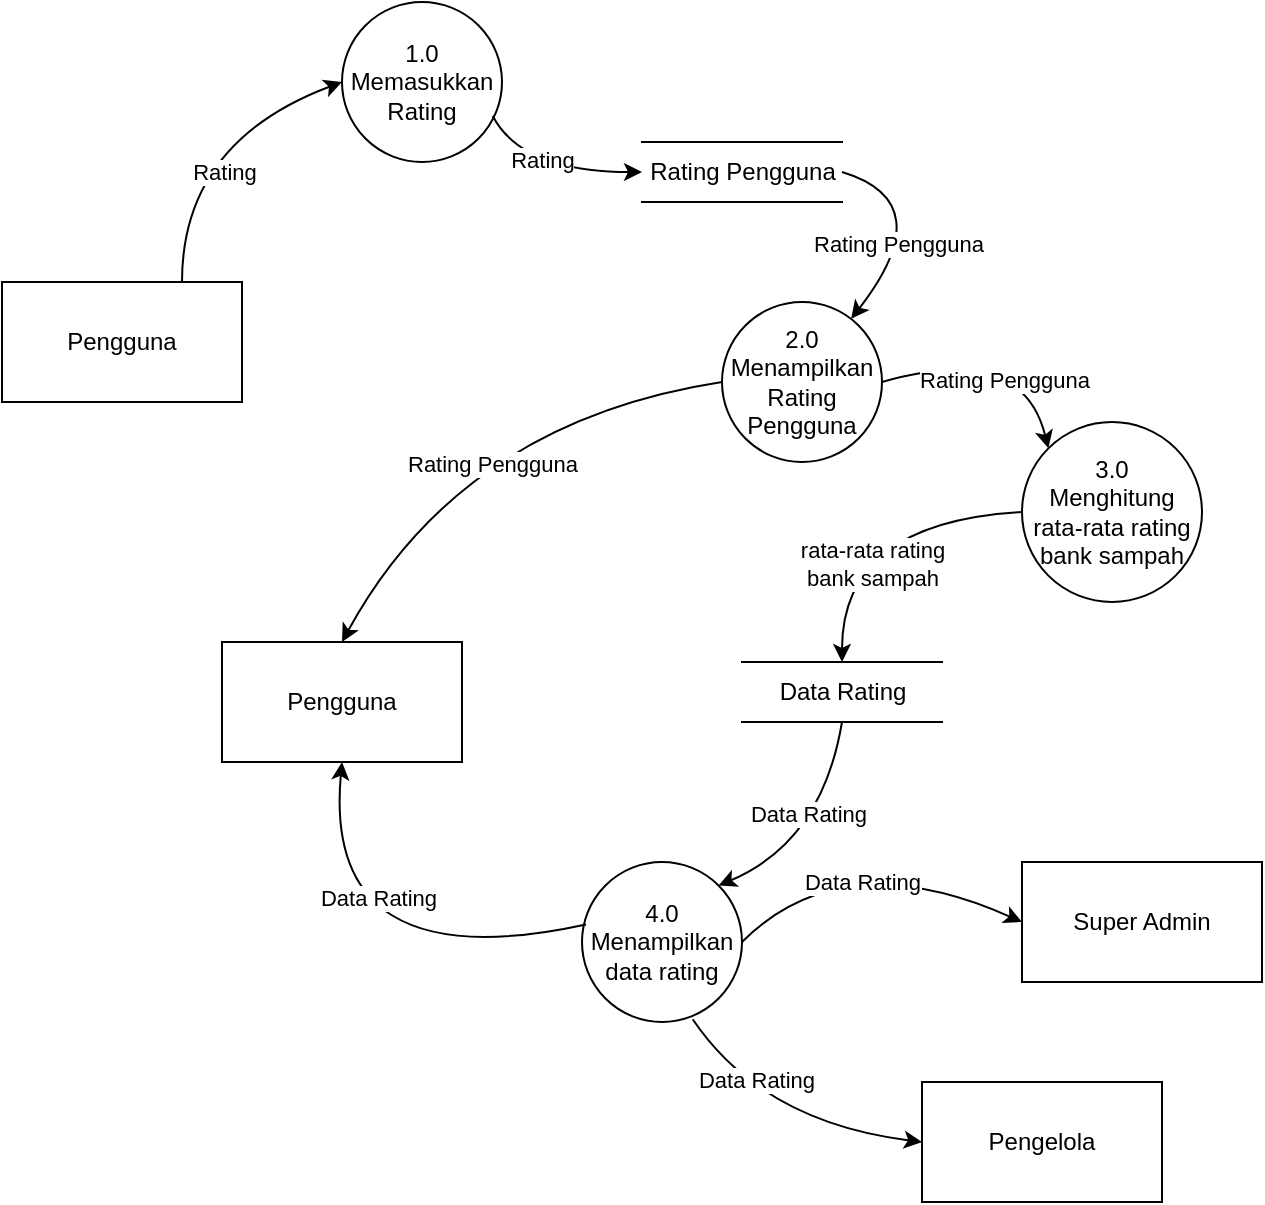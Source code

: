 <mxfile version="20.3.0" type="device"><diagram id="ioHmv4VwJGTaSk0QP52T" name="Page-1"><mxGraphModel dx="1021" dy="639" grid="1" gridSize="10" guides="1" tooltips="1" connect="1" arrows="1" fold="1" page="1" pageScale="1" pageWidth="2339" pageHeight="3300" math="0" shadow="0"><root><mxCell id="0"/><mxCell id="1" parent="0"/><mxCell id="P9zxb1-hvuueF70j5TTe-1" value="Pengguna" style="rounded=0;whiteSpace=wrap;html=1;" vertex="1" parent="1"><mxGeometry x="80" y="290" width="120" height="60" as="geometry"/></mxCell><mxCell id="P9zxb1-hvuueF70j5TTe-2" value="1.0&lt;br&gt;Memasukkan Rating" style="ellipse;whiteSpace=wrap;html=1;aspect=fixed;" vertex="1" parent="1"><mxGeometry x="250" y="150" width="80" height="80" as="geometry"/></mxCell><mxCell id="P9zxb1-hvuueF70j5TTe-3" value="" style="curved=1;endArrow=classic;html=1;rounded=0;exitX=0.75;exitY=0;exitDx=0;exitDy=0;entryX=0;entryY=0.5;entryDx=0;entryDy=0;" edge="1" parent="1" source="P9zxb1-hvuueF70j5TTe-1" target="P9zxb1-hvuueF70j5TTe-2"><mxGeometry width="50" height="50" relative="1" as="geometry"><mxPoint x="200" y="90" as="sourcePoint"/><mxPoint x="480" y="170" as="targetPoint"/><Array as="points"><mxPoint x="170" y="220"/></Array></mxGeometry></mxCell><mxCell id="P9zxb1-hvuueF70j5TTe-4" value="Rating" style="edgeLabel;html=1;align=center;verticalAlign=middle;resizable=0;points=[];" vertex="1" connectable="0" parent="P9zxb1-hvuueF70j5TTe-3"><mxGeometry x="-0.014" y="-8" relative="1" as="geometry"><mxPoint x="12" y="10" as="offset"/></mxGeometry></mxCell><mxCell id="P9zxb1-hvuueF70j5TTe-5" value="Rating Pengguna" style="html=1;dashed=0;whitespace=wrap;shape=partialRectangle;right=0;left=0;" vertex="1" parent="1"><mxGeometry x="400" y="220" width="100" height="30" as="geometry"/></mxCell><mxCell id="P9zxb1-hvuueF70j5TTe-6" value="" style="curved=1;endArrow=classic;html=1;rounded=0;exitX=0.942;exitY=0.712;exitDx=0;exitDy=0;entryX=0;entryY=0.5;entryDx=0;entryDy=0;exitPerimeter=0;" edge="1" parent="1" source="P9zxb1-hvuueF70j5TTe-2" target="P9zxb1-hvuueF70j5TTe-5"><mxGeometry width="50" height="50" relative="1" as="geometry"><mxPoint x="430" y="220" as="sourcePoint"/><mxPoint x="480" y="170" as="targetPoint"/><Array as="points"><mxPoint x="340" y="235"/></Array></mxGeometry></mxCell><mxCell id="P9zxb1-hvuueF70j5TTe-7" value="Rating" style="edgeLabel;html=1;align=center;verticalAlign=middle;resizable=0;points=[];" vertex="1" connectable="0" parent="P9zxb1-hvuueF70j5TTe-6"><mxGeometry x="-0.102" y="6" relative="1" as="geometry"><mxPoint as="offset"/></mxGeometry></mxCell><mxCell id="P9zxb1-hvuueF70j5TTe-8" value="" style="curved=1;endArrow=classic;html=1;rounded=0;exitX=1;exitY=0.5;exitDx=0;exitDy=0;" edge="1" parent="1" source="P9zxb1-hvuueF70j5TTe-5" target="P9zxb1-hvuueF70j5TTe-9"><mxGeometry width="50" height="50" relative="1" as="geometry"><mxPoint x="440" y="210" as="sourcePoint"/><mxPoint x="490" y="160" as="targetPoint"/><Array as="points"><mxPoint x="550" y="250"/></Array></mxGeometry></mxCell><mxCell id="P9zxb1-hvuueF70j5TTe-10" value="Rating Pengguna" style="edgeLabel;html=1;align=center;verticalAlign=middle;resizable=0;points=[];" vertex="1" connectable="0" parent="P9zxb1-hvuueF70j5TTe-8"><mxGeometry x="0.193" y="-10" relative="1" as="geometry"><mxPoint y="8" as="offset"/></mxGeometry></mxCell><mxCell id="P9zxb1-hvuueF70j5TTe-9" value="2.0&lt;br&gt;Menampilkan Rating Pengguna" style="ellipse;whiteSpace=wrap;html=1;aspect=fixed;" vertex="1" parent="1"><mxGeometry x="440" y="300" width="80" height="80" as="geometry"/></mxCell><mxCell id="P9zxb1-hvuueF70j5TTe-11" value="Pengguna" style="rounded=0;whiteSpace=wrap;html=1;" vertex="1" parent="1"><mxGeometry x="190" y="470" width="120" height="60" as="geometry"/></mxCell><mxCell id="P9zxb1-hvuueF70j5TTe-12" value="" style="curved=1;endArrow=classic;html=1;rounded=0;exitX=0;exitY=0.5;exitDx=0;exitDy=0;entryX=0.5;entryY=0;entryDx=0;entryDy=0;" edge="1" parent="1" source="P9zxb1-hvuueF70j5TTe-9" target="P9zxb1-hvuueF70j5TTe-11"><mxGeometry width="50" height="50" relative="1" as="geometry"><mxPoint x="400" y="380" as="sourcePoint"/><mxPoint x="450" y="330" as="targetPoint"/><Array as="points"><mxPoint x="310" y="360"/></Array></mxGeometry></mxCell><mxCell id="P9zxb1-hvuueF70j5TTe-13" value="Rating Pengguna" style="edgeLabel;html=1;align=center;verticalAlign=middle;resizable=0;points=[];" vertex="1" connectable="0" parent="P9zxb1-hvuueF70j5TTe-12"><mxGeometry x="0.114" y="23" relative="1" as="geometry"><mxPoint as="offset"/></mxGeometry></mxCell><mxCell id="P9zxb1-hvuueF70j5TTe-14" value="3.0&lt;br&gt;Menghitung rata-rata rating bank sampah" style="ellipse;whiteSpace=wrap;html=1;aspect=fixed;" vertex="1" parent="1"><mxGeometry x="590" y="360" width="90" height="90" as="geometry"/></mxCell><mxCell id="P9zxb1-hvuueF70j5TTe-15" value="" style="curved=1;endArrow=classic;html=1;rounded=0;exitX=1;exitY=0.5;exitDx=0;exitDy=0;entryX=0;entryY=0;entryDx=0;entryDy=0;" edge="1" parent="1" source="P9zxb1-hvuueF70j5TTe-9" target="P9zxb1-hvuueF70j5TTe-14"><mxGeometry width="50" height="50" relative="1" as="geometry"><mxPoint x="420" y="390" as="sourcePoint"/><mxPoint x="470" y="340" as="targetPoint"/><Array as="points"><mxPoint x="590" y="320"/></Array></mxGeometry></mxCell><mxCell id="P9zxb1-hvuueF70j5TTe-16" value="Rating Pengguna" style="edgeLabel;html=1;align=center;verticalAlign=middle;resizable=0;points=[];" vertex="1" connectable="0" parent="P9zxb1-hvuueF70j5TTe-15"><mxGeometry x="-0.293" y="-7" relative="1" as="geometry"><mxPoint x="16" y="4" as="offset"/></mxGeometry></mxCell><mxCell id="P9zxb1-hvuueF70j5TTe-17" value="Data Rating" style="html=1;dashed=0;whitespace=wrap;shape=partialRectangle;right=0;left=0;" vertex="1" parent="1"><mxGeometry x="450" y="480" width="100" height="30" as="geometry"/></mxCell><mxCell id="P9zxb1-hvuueF70j5TTe-18" value="" style="curved=1;endArrow=classic;html=1;rounded=0;exitX=0;exitY=0.5;exitDx=0;exitDy=0;entryX=0.5;entryY=0;entryDx=0;entryDy=0;" edge="1" parent="1" source="P9zxb1-hvuueF70j5TTe-14" target="P9zxb1-hvuueF70j5TTe-17"><mxGeometry width="50" height="50" relative="1" as="geometry"><mxPoint x="420" y="500" as="sourcePoint"/><mxPoint x="470" y="450" as="targetPoint"/><Array as="points"><mxPoint x="500" y="410"/></Array></mxGeometry></mxCell><mxCell id="P9zxb1-hvuueF70j5TTe-19" value="rata-rata rating&lt;br&gt;bank sampah" style="edgeLabel;html=1;align=center;verticalAlign=middle;resizable=0;points=[];" vertex="1" connectable="0" parent="P9zxb1-hvuueF70j5TTe-18"><mxGeometry x="0.38" y="15" relative="1" as="geometry"><mxPoint as="offset"/></mxGeometry></mxCell><mxCell id="P9zxb1-hvuueF70j5TTe-20" value="4.0&lt;br&gt;Menampilkan data rating" style="ellipse;whiteSpace=wrap;html=1;aspect=fixed;" vertex="1" parent="1"><mxGeometry x="370" y="580" width="80" height="80" as="geometry"/></mxCell><mxCell id="P9zxb1-hvuueF70j5TTe-21" value="" style="curved=1;endArrow=classic;html=1;rounded=0;exitX=0.5;exitY=1;exitDx=0;exitDy=0;entryX=1;entryY=0;entryDx=0;entryDy=0;" edge="1" parent="1" source="P9zxb1-hvuueF70j5TTe-17" target="P9zxb1-hvuueF70j5TTe-20"><mxGeometry width="50" height="50" relative="1" as="geometry"><mxPoint x="420" y="480" as="sourcePoint"/><mxPoint x="470" y="430" as="targetPoint"/><Array as="points"><mxPoint x="490" y="570"/></Array></mxGeometry></mxCell><mxCell id="P9zxb1-hvuueF70j5TTe-22" value="Data Rating" style="edgeLabel;html=1;align=center;verticalAlign=middle;resizable=0;points=[];" vertex="1" connectable="0" parent="P9zxb1-hvuueF70j5TTe-21"><mxGeometry x="-0.175" y="-9" relative="1" as="geometry"><mxPoint as="offset"/></mxGeometry></mxCell><mxCell id="P9zxb1-hvuueF70j5TTe-23" value="" style="curved=1;endArrow=classic;html=1;rounded=0;exitX=0.025;exitY=0.39;exitDx=0;exitDy=0;exitPerimeter=0;entryX=0.5;entryY=1;entryDx=0;entryDy=0;" edge="1" parent="1" source="P9zxb1-hvuueF70j5TTe-20" target="P9zxb1-hvuueF70j5TTe-11"><mxGeometry width="50" height="50" relative="1" as="geometry"><mxPoint x="420" y="550" as="sourcePoint"/><mxPoint x="470" y="500" as="targetPoint"/><Array as="points"><mxPoint x="240" y="640"/></Array></mxGeometry></mxCell><mxCell id="P9zxb1-hvuueF70j5TTe-24" value="Data Rating" style="edgeLabel;html=1;align=center;verticalAlign=middle;resizable=0;points=[];" vertex="1" connectable="0" parent="P9zxb1-hvuueF70j5TTe-23"><mxGeometry x="0.463" y="-24" relative="1" as="geometry"><mxPoint as="offset"/></mxGeometry></mxCell><mxCell id="P9zxb1-hvuueF70j5TTe-25" value="Super Admin" style="rounded=0;whiteSpace=wrap;html=1;" vertex="1" parent="1"><mxGeometry x="590" y="580" width="120" height="60" as="geometry"/></mxCell><mxCell id="P9zxb1-hvuueF70j5TTe-26" value="Pengelola" style="rounded=0;whiteSpace=wrap;html=1;" vertex="1" parent="1"><mxGeometry x="540" y="690" width="120" height="60" as="geometry"/></mxCell><mxCell id="P9zxb1-hvuueF70j5TTe-27" value="" style="curved=1;endArrow=classic;html=1;rounded=0;exitX=1;exitY=0.5;exitDx=0;exitDy=0;entryX=0;entryY=0.5;entryDx=0;entryDy=0;" edge="1" parent="1" source="P9zxb1-hvuueF70j5TTe-20" target="P9zxb1-hvuueF70j5TTe-25"><mxGeometry width="50" height="50" relative="1" as="geometry"><mxPoint x="380" y="580" as="sourcePoint"/><mxPoint x="430" y="530" as="targetPoint"/><Array as="points"><mxPoint x="500" y="570"/></Array></mxGeometry></mxCell><mxCell id="P9zxb1-hvuueF70j5TTe-28" value="Data Rating" style="edgeLabel;html=1;align=center;verticalAlign=middle;resizable=0;points=[];" vertex="1" connectable="0" parent="P9zxb1-hvuueF70j5TTe-27"><mxGeometry x="-0.32" y="-12" relative="1" as="geometry"><mxPoint x="11" y="2" as="offset"/></mxGeometry></mxCell><mxCell id="P9zxb1-hvuueF70j5TTe-29" value="" style="curved=1;endArrow=classic;html=1;rounded=0;exitX=0.692;exitY=0.983;exitDx=0;exitDy=0;exitPerimeter=0;entryX=0;entryY=0.5;entryDx=0;entryDy=0;" edge="1" parent="1" source="P9zxb1-hvuueF70j5TTe-20" target="P9zxb1-hvuueF70j5TTe-26"><mxGeometry width="50" height="50" relative="1" as="geometry"><mxPoint x="380" y="580" as="sourcePoint"/><mxPoint x="430" y="530" as="targetPoint"/><Array as="points"><mxPoint x="460" y="710"/></Array></mxGeometry></mxCell><mxCell id="P9zxb1-hvuueF70j5TTe-30" value="Data Rating" style="edgeLabel;html=1;align=center;verticalAlign=middle;resizable=0;points=[];" vertex="1" connectable="0" parent="P9zxb1-hvuueF70j5TTe-29"><mxGeometry x="-0.407" y="9" relative="1" as="geometry"><mxPoint as="offset"/></mxGeometry></mxCell></root></mxGraphModel></diagram></mxfile>